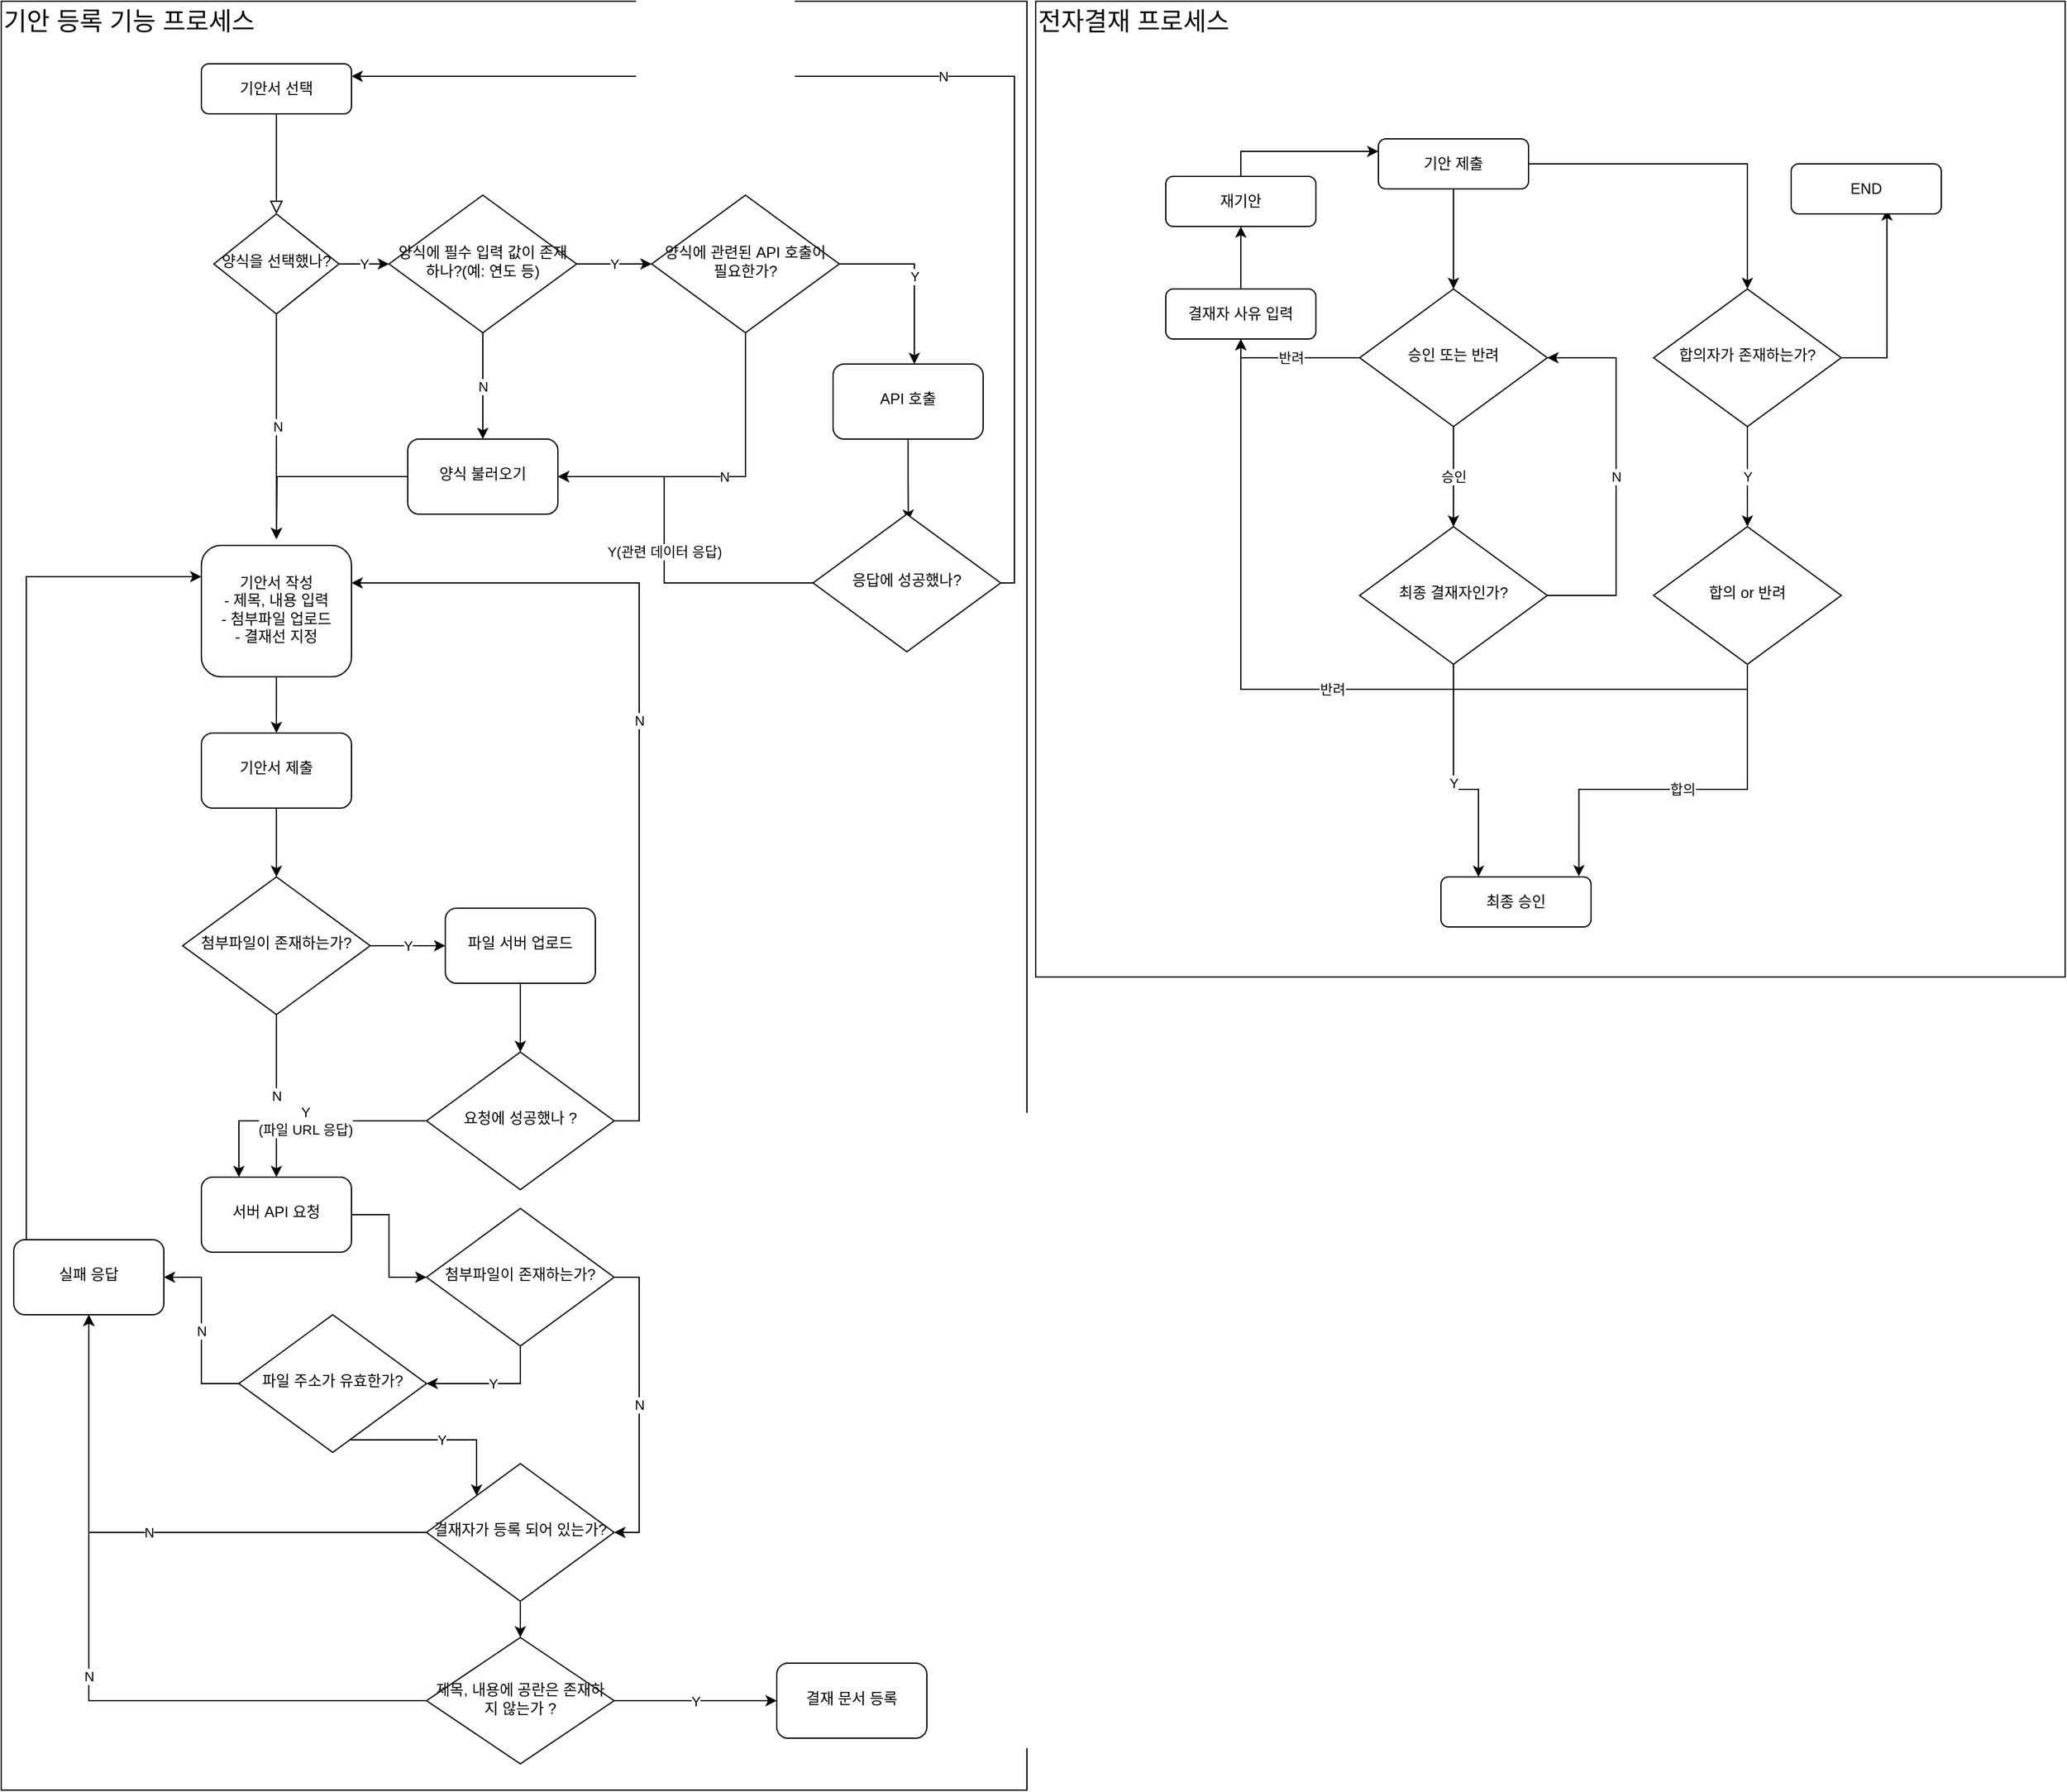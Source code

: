 <mxfile version="27.0.6">
  <diagram id="C5RBs43oDa-KdzZeNtuy" name="Page-1">
    <mxGraphModel dx="1878" dy="1045" grid="1" gridSize="10" guides="1" tooltips="1" connect="1" arrows="1" fold="1" page="1" pageScale="1" pageWidth="827" pageHeight="1169" math="0" shadow="0">
      <root>
        <mxCell id="WIyWlLk6GJQsqaUBKTNV-0" />
        <mxCell id="WIyWlLk6GJQsqaUBKTNV-1" parent="WIyWlLk6GJQsqaUBKTNV-0" />
        <mxCell id="X-wY6sLNJJ8y5qjuj98b-135" value="" style="rounded=0;whiteSpace=wrap;html=1;" vertex="1" parent="WIyWlLk6GJQsqaUBKTNV-1">
          <mxGeometry x="827" width="823" height="780" as="geometry" />
        </mxCell>
        <mxCell id="X-wY6sLNJJ8y5qjuj98b-111" style="edgeStyle=orthogonalEdgeStyle;rounded=0;orthogonalLoop=1;jettySize=auto;html=1;" edge="1" parent="WIyWlLk6GJQsqaUBKTNV-1" source="X-wY6sLNJJ8y5qjuj98b-62" target="X-wY6sLNJJ8y5qjuj98b-110">
          <mxGeometry relative="1" as="geometry" />
        </mxCell>
        <mxCell id="X-wY6sLNJJ8y5qjuj98b-124" value="" style="edgeStyle=orthogonalEdgeStyle;rounded=0;orthogonalLoop=1;jettySize=auto;html=1;entryX=0.5;entryY=0;entryDx=0;entryDy=0;" edge="1" parent="WIyWlLk6GJQsqaUBKTNV-1" source="X-wY6sLNJJ8y5qjuj98b-62" target="X-wY6sLNJJ8y5qjuj98b-125">
          <mxGeometry relative="1" as="geometry">
            <mxPoint x="1441.053" y="170" as="targetPoint" />
          </mxGeometry>
        </mxCell>
        <mxCell id="X-wY6sLNJJ8y5qjuj98b-62" value="기안 제출" style="rounded=1;whiteSpace=wrap;html=1;fontSize=12;glass=0;strokeWidth=1;shadow=0;" vertex="1" parent="WIyWlLk6GJQsqaUBKTNV-1">
          <mxGeometry x="1101" y="110" width="120" height="40" as="geometry" />
        </mxCell>
        <mxCell id="X-wY6sLNJJ8y5qjuj98b-108" value="전자결재 프로세스" style="text;html=1;align=left;verticalAlign=middle;whiteSpace=wrap;rounded=0;fontSize=20;" vertex="1" parent="WIyWlLk6GJQsqaUBKTNV-1">
          <mxGeometry x="827" width="299" height="30" as="geometry" />
        </mxCell>
        <mxCell id="X-wY6sLNJJ8y5qjuj98b-109" value="" style="group" vertex="1" connectable="0" parent="WIyWlLk6GJQsqaUBKTNV-1">
          <mxGeometry width="820" height="1430" as="geometry" />
        </mxCell>
        <mxCell id="X-wY6sLNJJ8y5qjuj98b-58" value="" style="rounded=0;whiteSpace=wrap;html=1;" vertex="1" parent="X-wY6sLNJJ8y5qjuj98b-109">
          <mxGeometry width="820" height="1430" as="geometry" />
        </mxCell>
        <mxCell id="WIyWlLk6GJQsqaUBKTNV-2" value="" style="rounded=0;html=1;jettySize=auto;orthogonalLoop=1;fontSize=11;endArrow=block;endFill=0;endSize=8;strokeWidth=1;shadow=0;labelBackgroundColor=none;edgeStyle=orthogonalEdgeStyle;" parent="X-wY6sLNJJ8y5qjuj98b-109" source="WIyWlLk6GJQsqaUBKTNV-3" target="WIyWlLk6GJQsqaUBKTNV-6" edge="1">
          <mxGeometry relative="1" as="geometry" />
        </mxCell>
        <mxCell id="WIyWlLk6GJQsqaUBKTNV-3" value="기안서 선택" style="rounded=1;whiteSpace=wrap;html=1;fontSize=12;glass=0;strokeWidth=1;shadow=0;" parent="X-wY6sLNJJ8y5qjuj98b-109" vertex="1">
          <mxGeometry x="160" y="50" width="120" height="40" as="geometry" />
        </mxCell>
        <mxCell id="X-wY6sLNJJ8y5qjuj98b-17" value="N" style="edgeStyle=orthogonalEdgeStyle;rounded=0;orthogonalLoop=1;jettySize=auto;html=1;" edge="1" parent="X-wY6sLNJJ8y5qjuj98b-109" source="WIyWlLk6GJQsqaUBKTNV-6">
          <mxGeometry relative="1" as="geometry">
            <mxPoint x="220" y="430" as="targetPoint" />
          </mxGeometry>
        </mxCell>
        <mxCell id="WIyWlLk6GJQsqaUBKTNV-6" value="양식을 선택했나?" style="rhombus;whiteSpace=wrap;html=1;shadow=0;fontFamily=Helvetica;fontSize=12;align=center;strokeWidth=1;spacing=6;spacingTop=-4;" parent="X-wY6sLNJJ8y5qjuj98b-109" vertex="1">
          <mxGeometry x="170" y="170" width="100" height="80" as="geometry" />
        </mxCell>
        <mxCell id="X-wY6sLNJJ8y5qjuj98b-2" value="N" style="edgeStyle=orthogonalEdgeStyle;rounded=0;orthogonalLoop=1;jettySize=auto;html=1;" edge="1" parent="X-wY6sLNJJ8y5qjuj98b-109" source="X-wY6sLNJJ8y5qjuj98b-0" target="X-wY6sLNJJ8y5qjuj98b-1">
          <mxGeometry relative="1" as="geometry" />
        </mxCell>
        <mxCell id="X-wY6sLNJJ8y5qjuj98b-0" value="양식에 필수 입력 값이 존재하나?(예: 연도 등)" style="rhombus;whiteSpace=wrap;html=1;shadow=0;fontFamily=Helvetica;fontSize=12;align=center;strokeWidth=1;spacing=6;spacingTop=-4;" vertex="1" parent="X-wY6sLNJJ8y5qjuj98b-109">
          <mxGeometry x="310" y="155" width="150" height="110" as="geometry" />
        </mxCell>
        <mxCell id="X-wY6sLNJJ8y5qjuj98b-19" style="edgeStyle=orthogonalEdgeStyle;rounded=0;orthogonalLoop=1;jettySize=auto;html=1;" edge="1" parent="X-wY6sLNJJ8y5qjuj98b-109" source="X-wY6sLNJJ8y5qjuj98b-1">
          <mxGeometry relative="1" as="geometry">
            <mxPoint x="220" y="430" as="targetPoint" />
          </mxGeometry>
        </mxCell>
        <mxCell id="X-wY6sLNJJ8y5qjuj98b-1" value="양식 불러오기" style="rounded=1;whiteSpace=wrap;html=1;shadow=0;strokeWidth=1;spacing=6;spacingTop=-4;" vertex="1" parent="X-wY6sLNJJ8y5qjuj98b-109">
          <mxGeometry x="325" y="350" width="120" height="60" as="geometry" />
        </mxCell>
        <mxCell id="X-wY6sLNJJ8y5qjuj98b-3" value="Y" style="edgeStyle=orthogonalEdgeStyle;rounded=0;orthogonalLoop=1;jettySize=auto;html=1;entryX=0;entryY=0.5;entryDx=0;entryDy=0;" edge="1" parent="X-wY6sLNJJ8y5qjuj98b-109" source="WIyWlLk6GJQsqaUBKTNV-6" target="X-wY6sLNJJ8y5qjuj98b-0">
          <mxGeometry relative="1" as="geometry">
            <mxPoint x="330" y="210" as="targetPoint" />
          </mxGeometry>
        </mxCell>
        <mxCell id="X-wY6sLNJJ8y5qjuj98b-5" value="Y" style="edgeStyle=orthogonalEdgeStyle;rounded=0;orthogonalLoop=1;jettySize=auto;html=1;" edge="1" parent="X-wY6sLNJJ8y5qjuj98b-109" source="X-wY6sLNJJ8y5qjuj98b-0" target="X-wY6sLNJJ8y5qjuj98b-6">
          <mxGeometry relative="1" as="geometry">
            <mxPoint x="625.04" y="239.52" as="targetPoint" />
          </mxGeometry>
        </mxCell>
        <mxCell id="X-wY6sLNJJ8y5qjuj98b-9" value="Y" style="edgeStyle=orthogonalEdgeStyle;rounded=0;orthogonalLoop=1;jettySize=auto;html=1;" edge="1" parent="X-wY6sLNJJ8y5qjuj98b-109" source="X-wY6sLNJJ8y5qjuj98b-6" target="X-wY6sLNJJ8y5qjuj98b-8">
          <mxGeometry relative="1" as="geometry">
            <Array as="points">
              <mxPoint x="730" y="210" />
            </Array>
          </mxGeometry>
        </mxCell>
        <mxCell id="X-wY6sLNJJ8y5qjuj98b-6" value="양식에 관련된 API 호출이 필요한가?" style="rhombus;whiteSpace=wrap;html=1;shadow=0;fontFamily=Helvetica;fontSize=12;align=center;strokeWidth=1;spacing=6;spacingTop=-4;" vertex="1" parent="X-wY6sLNJJ8y5qjuj98b-109">
          <mxGeometry x="520" y="155" width="150" height="110" as="geometry" />
        </mxCell>
        <mxCell id="X-wY6sLNJJ8y5qjuj98b-7" value="N" style="edgeStyle=orthogonalEdgeStyle;rounded=0;orthogonalLoop=1;jettySize=auto;html=1;entryX=1;entryY=0.5;entryDx=0;entryDy=0;" edge="1" parent="X-wY6sLNJJ8y5qjuj98b-109" source="X-wY6sLNJJ8y5qjuj98b-6" target="X-wY6sLNJJ8y5qjuj98b-1">
          <mxGeometry relative="1" as="geometry">
            <mxPoint x="480" y="380" as="targetPoint" />
            <Array as="points">
              <mxPoint x="595" y="380" />
            </Array>
          </mxGeometry>
        </mxCell>
        <mxCell id="X-wY6sLNJJ8y5qjuj98b-13" style="edgeStyle=orthogonalEdgeStyle;rounded=0;orthogonalLoop=1;jettySize=auto;html=1;entryX=0.508;entryY=0.048;entryDx=0;entryDy=0;entryPerimeter=0;" edge="1" parent="X-wY6sLNJJ8y5qjuj98b-109" source="X-wY6sLNJJ8y5qjuj98b-8" target="X-wY6sLNJJ8y5qjuj98b-14">
          <mxGeometry relative="1" as="geometry">
            <mxPoint x="740" y="410" as="targetPoint" />
          </mxGeometry>
        </mxCell>
        <mxCell id="X-wY6sLNJJ8y5qjuj98b-8" value="API 호출" style="rounded=1;whiteSpace=wrap;html=1;shadow=0;strokeWidth=1;spacing=6;spacingTop=-4;" vertex="1" parent="X-wY6sLNJJ8y5qjuj98b-109">
          <mxGeometry x="665" y="290" width="120" height="60" as="geometry" />
        </mxCell>
        <mxCell id="X-wY6sLNJJ8y5qjuj98b-15" value="Y(관련 데이터 응답)" style="edgeStyle=orthogonalEdgeStyle;rounded=0;orthogonalLoop=1;jettySize=auto;html=1;entryX=1;entryY=0.5;entryDx=0;entryDy=0;" edge="1" parent="X-wY6sLNJJ8y5qjuj98b-109" source="X-wY6sLNJJ8y5qjuj98b-14" target="X-wY6sLNJJ8y5qjuj98b-1">
          <mxGeometry relative="1" as="geometry">
            <mxPoint x="460" y="380" as="targetPoint" />
            <Array as="points">
              <mxPoint x="530" y="465" />
              <mxPoint x="530" y="380" />
            </Array>
          </mxGeometry>
        </mxCell>
        <mxCell id="X-wY6sLNJJ8y5qjuj98b-16" value="N" style="edgeStyle=orthogonalEdgeStyle;rounded=0;orthogonalLoop=1;jettySize=auto;html=1;entryX=1;entryY=0.25;entryDx=0;entryDy=0;" edge="1" parent="X-wY6sLNJJ8y5qjuj98b-109" source="X-wY6sLNJJ8y5qjuj98b-14" target="WIyWlLk6GJQsqaUBKTNV-3">
          <mxGeometry relative="1" as="geometry">
            <Array as="points">
              <mxPoint x="810" y="465" />
              <mxPoint x="810" y="60" />
            </Array>
          </mxGeometry>
        </mxCell>
        <mxCell id="X-wY6sLNJJ8y5qjuj98b-14" value="응답에 성공했나?" style="rhombus;whiteSpace=wrap;html=1;shadow=0;fontFamily=Helvetica;fontSize=12;align=center;strokeWidth=1;spacing=6;spacingTop=-4;" vertex="1" parent="X-wY6sLNJJ8y5qjuj98b-109">
          <mxGeometry x="649" y="410" width="150" height="110" as="geometry" />
        </mxCell>
        <mxCell id="X-wY6sLNJJ8y5qjuj98b-21" style="edgeStyle=orthogonalEdgeStyle;rounded=0;orthogonalLoop=1;jettySize=auto;html=1;entryX=0.5;entryY=0;entryDx=0;entryDy=0;" edge="1" parent="X-wY6sLNJJ8y5qjuj98b-109" source="X-wY6sLNJJ8y5qjuj98b-18" target="X-wY6sLNJJ8y5qjuj98b-20">
          <mxGeometry relative="1" as="geometry" />
        </mxCell>
        <mxCell id="X-wY6sLNJJ8y5qjuj98b-18" value="기안서 작성&lt;div&gt;- 제목, 내용 입력&lt;/div&gt;&lt;div&gt;- 첨부파일 업로드&lt;/div&gt;&lt;div&gt;- 결재선 지정&lt;/div&gt;" style="rounded=1;whiteSpace=wrap;html=1;shadow=0;strokeWidth=1;spacing=6;spacingTop=-4;align=center;" vertex="1" parent="X-wY6sLNJJ8y5qjuj98b-109">
          <mxGeometry x="160" y="435" width="120" height="105" as="geometry" />
        </mxCell>
        <mxCell id="X-wY6sLNJJ8y5qjuj98b-24" style="edgeStyle=orthogonalEdgeStyle;rounded=0;orthogonalLoop=1;jettySize=auto;html=1;entryX=0.5;entryY=0;entryDx=0;entryDy=0;" edge="1" parent="X-wY6sLNJJ8y5qjuj98b-109" source="X-wY6sLNJJ8y5qjuj98b-20" target="X-wY6sLNJJ8y5qjuj98b-23">
          <mxGeometry relative="1" as="geometry" />
        </mxCell>
        <mxCell id="X-wY6sLNJJ8y5qjuj98b-20" value="기안서 제출" style="rounded=1;whiteSpace=wrap;html=1;shadow=0;strokeWidth=1;spacing=6;spacingTop=-4;" vertex="1" parent="X-wY6sLNJJ8y5qjuj98b-109">
          <mxGeometry x="160" y="585" width="120" height="60" as="geometry" />
        </mxCell>
        <mxCell id="X-wY6sLNJJ8y5qjuj98b-28" value="Y" style="edgeStyle=orthogonalEdgeStyle;rounded=0;orthogonalLoop=1;jettySize=auto;html=1;" edge="1" parent="X-wY6sLNJJ8y5qjuj98b-109" source="X-wY6sLNJJ8y5qjuj98b-23" target="X-wY6sLNJJ8y5qjuj98b-27">
          <mxGeometry relative="1" as="geometry" />
        </mxCell>
        <mxCell id="X-wY6sLNJJ8y5qjuj98b-30" value="N" style="edgeStyle=orthogonalEdgeStyle;rounded=0;orthogonalLoop=1;jettySize=auto;html=1;" edge="1" parent="X-wY6sLNJJ8y5qjuj98b-109" source="X-wY6sLNJJ8y5qjuj98b-23" target="X-wY6sLNJJ8y5qjuj98b-29">
          <mxGeometry relative="1" as="geometry" />
        </mxCell>
        <mxCell id="X-wY6sLNJJ8y5qjuj98b-23" value="첨부파일이 존재하는가?" style="rhombus;whiteSpace=wrap;html=1;shadow=0;fontFamily=Helvetica;fontSize=12;align=center;strokeWidth=1;spacing=6;spacingTop=-4;" vertex="1" parent="X-wY6sLNJJ8y5qjuj98b-109">
          <mxGeometry x="145" y="700" width="150" height="110" as="geometry" />
        </mxCell>
        <mxCell id="X-wY6sLNJJ8y5qjuj98b-34" style="edgeStyle=orthogonalEdgeStyle;rounded=0;orthogonalLoop=1;jettySize=auto;html=1;entryX=0.5;entryY=0;entryDx=0;entryDy=0;" edge="1" parent="X-wY6sLNJJ8y5qjuj98b-109" source="X-wY6sLNJJ8y5qjuj98b-27" target="X-wY6sLNJJ8y5qjuj98b-33">
          <mxGeometry relative="1" as="geometry" />
        </mxCell>
        <mxCell id="X-wY6sLNJJ8y5qjuj98b-27" value="파일 서버 업로드" style="rounded=1;whiteSpace=wrap;html=1;shadow=0;strokeWidth=1;spacing=6;spacingTop=-4;" vertex="1" parent="X-wY6sLNJJ8y5qjuj98b-109">
          <mxGeometry x="355" y="725" width="120" height="60" as="geometry" />
        </mxCell>
        <mxCell id="X-wY6sLNJJ8y5qjuj98b-48" style="edgeStyle=orthogonalEdgeStyle;rounded=0;orthogonalLoop=1;jettySize=auto;html=1;" edge="1" parent="X-wY6sLNJJ8y5qjuj98b-109" source="X-wY6sLNJJ8y5qjuj98b-29" target="X-wY6sLNJJ8y5qjuj98b-47">
          <mxGeometry relative="1" as="geometry" />
        </mxCell>
        <mxCell id="X-wY6sLNJJ8y5qjuj98b-29" value="서버 API 요청" style="rounded=1;whiteSpace=wrap;html=1;shadow=0;strokeWidth=1;spacing=6;spacingTop=-4;" vertex="1" parent="X-wY6sLNJJ8y5qjuj98b-109">
          <mxGeometry x="160" y="940" width="120" height="60" as="geometry" />
        </mxCell>
        <mxCell id="X-wY6sLNJJ8y5qjuj98b-35" value="Y&lt;div&gt;(파일 URL 응답)&lt;/div&gt;" style="edgeStyle=orthogonalEdgeStyle;rounded=0;orthogonalLoop=1;jettySize=auto;html=1;" edge="1" parent="X-wY6sLNJJ8y5qjuj98b-109" source="X-wY6sLNJJ8y5qjuj98b-33">
          <mxGeometry relative="1" as="geometry">
            <mxPoint x="190" y="940" as="targetPoint" />
            <Array as="points">
              <mxPoint x="190" y="895" />
              <mxPoint x="190" y="940" />
            </Array>
            <mxPoint as="offset" />
          </mxGeometry>
        </mxCell>
        <mxCell id="X-wY6sLNJJ8y5qjuj98b-33" value="요청에 성공했나 ?" style="rhombus;whiteSpace=wrap;html=1;shadow=0;fontFamily=Helvetica;fontSize=12;align=center;strokeWidth=1;spacing=6;spacingTop=-4;" vertex="1" parent="X-wY6sLNJJ8y5qjuj98b-109">
          <mxGeometry x="340" y="840" width="150" height="110" as="geometry" />
        </mxCell>
        <mxCell id="X-wY6sLNJJ8y5qjuj98b-36" value="N" style="edgeStyle=orthogonalEdgeStyle;rounded=0;orthogonalLoop=1;jettySize=auto;html=1;" edge="1" parent="X-wY6sLNJJ8y5qjuj98b-109" source="X-wY6sLNJJ8y5qjuj98b-33">
          <mxGeometry relative="1" as="geometry">
            <mxPoint x="280" y="465" as="targetPoint" />
            <Array as="points">
              <mxPoint x="510" y="895" />
              <mxPoint x="510" y="465" />
            </Array>
          </mxGeometry>
        </mxCell>
        <mxCell id="X-wY6sLNJJ8y5qjuj98b-40" value="N" style="edgeStyle=orthogonalEdgeStyle;rounded=0;orthogonalLoop=1;jettySize=auto;html=1;entryX=0.5;entryY=1;entryDx=0;entryDy=0;" edge="1" parent="X-wY6sLNJJ8y5qjuj98b-109" source="X-wY6sLNJJ8y5qjuj98b-37" target="X-wY6sLNJJ8y5qjuj98b-39">
          <mxGeometry relative="1" as="geometry" />
        </mxCell>
        <mxCell id="X-wY6sLNJJ8y5qjuj98b-43" style="edgeStyle=orthogonalEdgeStyle;rounded=0;orthogonalLoop=1;jettySize=auto;html=1;entryX=0.5;entryY=0;entryDx=0;entryDy=0;" edge="1" parent="X-wY6sLNJJ8y5qjuj98b-109" source="X-wY6sLNJJ8y5qjuj98b-37" target="X-wY6sLNJJ8y5qjuj98b-42">
          <mxGeometry relative="1" as="geometry" />
        </mxCell>
        <mxCell id="X-wY6sLNJJ8y5qjuj98b-37" value="결재자가 등록 되어 있는가?" style="rhombus;whiteSpace=wrap;html=1;shadow=0;fontFamily=Helvetica;fontSize=12;align=center;strokeWidth=1;spacing=6;spacingTop=-4;" vertex="1" parent="X-wY6sLNJJ8y5qjuj98b-109">
          <mxGeometry x="340" y="1169" width="150" height="110" as="geometry" />
        </mxCell>
        <mxCell id="X-wY6sLNJJ8y5qjuj98b-39" value="실패 응답" style="rounded=1;whiteSpace=wrap;html=1;shadow=0;strokeWidth=1;spacing=6;spacingTop=-4;" vertex="1" parent="X-wY6sLNJJ8y5qjuj98b-109">
          <mxGeometry x="10" y="990" width="120" height="60" as="geometry" />
        </mxCell>
        <mxCell id="X-wY6sLNJJ8y5qjuj98b-41" style="edgeStyle=orthogonalEdgeStyle;rounded=0;orthogonalLoop=1;jettySize=auto;html=1;" edge="1" parent="X-wY6sLNJJ8y5qjuj98b-109" source="X-wY6sLNJJ8y5qjuj98b-39">
          <mxGeometry relative="1" as="geometry">
            <mxPoint x="160" y="460" as="targetPoint" />
            <Array as="points">
              <mxPoint x="20" y="460" />
            </Array>
          </mxGeometry>
        </mxCell>
        <mxCell id="X-wY6sLNJJ8y5qjuj98b-44" value="N" style="edgeStyle=orthogonalEdgeStyle;rounded=0;orthogonalLoop=1;jettySize=auto;html=1;entryX=0.5;entryY=1;entryDx=0;entryDy=0;" edge="1" parent="X-wY6sLNJJ8y5qjuj98b-109" source="X-wY6sLNJJ8y5qjuj98b-42" target="X-wY6sLNJJ8y5qjuj98b-39">
          <mxGeometry relative="1" as="geometry" />
        </mxCell>
        <mxCell id="X-wY6sLNJJ8y5qjuj98b-55" value="Y" style="edgeStyle=orthogonalEdgeStyle;rounded=0;orthogonalLoop=1;jettySize=auto;html=1;entryX=0;entryY=0.5;entryDx=0;entryDy=0;" edge="1" parent="X-wY6sLNJJ8y5qjuj98b-109" source="X-wY6sLNJJ8y5qjuj98b-42" target="X-wY6sLNJJ8y5qjuj98b-56">
          <mxGeometry relative="1" as="geometry">
            <mxPoint x="600" y="1358.5" as="targetPoint" />
          </mxGeometry>
        </mxCell>
        <mxCell id="X-wY6sLNJJ8y5qjuj98b-42" value="제목, 내용에 공란은 존재하지 않는가 ?" style="rhombus;whiteSpace=wrap;html=1;shadow=0;fontFamily=Helvetica;fontSize=12;align=center;strokeWidth=1;spacing=6;spacingTop=-4;" vertex="1" parent="X-wY6sLNJJ8y5qjuj98b-109">
          <mxGeometry x="340" y="1308" width="150" height="101" as="geometry" />
        </mxCell>
        <mxCell id="X-wY6sLNJJ8y5qjuj98b-51" value="Y" style="edgeStyle=orthogonalEdgeStyle;rounded=0;orthogonalLoop=1;jettySize=auto;html=1;entryX=1;entryY=0.5;entryDx=0;entryDy=0;" edge="1" parent="X-wY6sLNJJ8y5qjuj98b-109" source="X-wY6sLNJJ8y5qjuj98b-47" target="X-wY6sLNJJ8y5qjuj98b-49">
          <mxGeometry relative="1" as="geometry" />
        </mxCell>
        <mxCell id="X-wY6sLNJJ8y5qjuj98b-52" value="N" style="edgeStyle=orthogonalEdgeStyle;rounded=0;orthogonalLoop=1;jettySize=auto;html=1;entryX=1;entryY=0.5;entryDx=0;entryDy=0;" edge="1" parent="X-wY6sLNJJ8y5qjuj98b-109" source="X-wY6sLNJJ8y5qjuj98b-47" target="X-wY6sLNJJ8y5qjuj98b-37">
          <mxGeometry relative="1" as="geometry">
            <Array as="points">
              <mxPoint x="510" y="1020" />
              <mxPoint x="510" y="1224" />
            </Array>
          </mxGeometry>
        </mxCell>
        <mxCell id="X-wY6sLNJJ8y5qjuj98b-47" value="첨부파일이 존재하는가?" style="rhombus;whiteSpace=wrap;html=1;shadow=0;fontFamily=Helvetica;fontSize=12;align=center;strokeWidth=1;spacing=6;spacingTop=-4;" vertex="1" parent="X-wY6sLNJJ8y5qjuj98b-109">
          <mxGeometry x="340" y="965" width="150" height="110" as="geometry" />
        </mxCell>
        <mxCell id="X-wY6sLNJJ8y5qjuj98b-53" value="N" style="edgeStyle=orthogonalEdgeStyle;rounded=0;orthogonalLoop=1;jettySize=auto;html=1;" edge="1" parent="X-wY6sLNJJ8y5qjuj98b-109" source="X-wY6sLNJJ8y5qjuj98b-49" target="X-wY6sLNJJ8y5qjuj98b-39">
          <mxGeometry relative="1" as="geometry" />
        </mxCell>
        <mxCell id="X-wY6sLNJJ8y5qjuj98b-54" value="Y" style="edgeStyle=orthogonalEdgeStyle;rounded=0;orthogonalLoop=1;jettySize=auto;html=1;" edge="1" parent="X-wY6sLNJJ8y5qjuj98b-109" source="X-wY6sLNJJ8y5qjuj98b-49" target="X-wY6sLNJJ8y5qjuj98b-37">
          <mxGeometry relative="1" as="geometry">
            <Array as="points">
              <mxPoint x="380" y="1150" />
            </Array>
          </mxGeometry>
        </mxCell>
        <mxCell id="X-wY6sLNJJ8y5qjuj98b-49" value="파일 주소가 유효한가?" style="rhombus;whiteSpace=wrap;html=1;shadow=0;fontFamily=Helvetica;fontSize=12;align=center;strokeWidth=1;spacing=6;spacingTop=-4;" vertex="1" parent="X-wY6sLNJJ8y5qjuj98b-109">
          <mxGeometry x="190" y="1050" width="150" height="110" as="geometry" />
        </mxCell>
        <mxCell id="X-wY6sLNJJ8y5qjuj98b-56" value="결재 문서 등록" style="rounded=1;whiteSpace=wrap;html=1;shadow=0;strokeWidth=1;spacing=6;spacingTop=-4;" vertex="1" parent="X-wY6sLNJJ8y5qjuj98b-109">
          <mxGeometry x="620" y="1328.5" width="120" height="60" as="geometry" />
        </mxCell>
        <mxCell id="X-wY6sLNJJ8y5qjuj98b-57" value="기안 등록 기능 프로세스" style="text;html=1;align=left;verticalAlign=middle;whiteSpace=wrap;rounded=0;fontSize=20;" vertex="1" parent="X-wY6sLNJJ8y5qjuj98b-109">
          <mxGeometry width="240" height="30" as="geometry" />
        </mxCell>
        <mxCell id="X-wY6sLNJJ8y5qjuj98b-114" value="승인" style="edgeStyle=orthogonalEdgeStyle;rounded=0;orthogonalLoop=1;jettySize=auto;html=1;" edge="1" parent="WIyWlLk6GJQsqaUBKTNV-1" source="X-wY6sLNJJ8y5qjuj98b-110" target="X-wY6sLNJJ8y5qjuj98b-113">
          <mxGeometry relative="1" as="geometry" />
        </mxCell>
        <mxCell id="X-wY6sLNJJ8y5qjuj98b-118" value="반려" style="edgeStyle=orthogonalEdgeStyle;rounded=0;orthogonalLoop=1;jettySize=auto;html=1;entryX=0.5;entryY=1;entryDx=0;entryDy=0;" edge="1" parent="WIyWlLk6GJQsqaUBKTNV-1" source="X-wY6sLNJJ8y5qjuj98b-110" target="X-wY6sLNJJ8y5qjuj98b-116">
          <mxGeometry relative="1" as="geometry">
            <Array as="points">
              <mxPoint x="991" y="285" />
            </Array>
          </mxGeometry>
        </mxCell>
        <mxCell id="X-wY6sLNJJ8y5qjuj98b-110" value="승인 또는 반려" style="rhombus;whiteSpace=wrap;html=1;shadow=0;fontFamily=Helvetica;fontSize=12;align=center;strokeWidth=1;spacing=6;spacingTop=-4;" vertex="1" parent="WIyWlLk6GJQsqaUBKTNV-1">
          <mxGeometry x="1086" y="230" width="150" height="110" as="geometry" />
        </mxCell>
        <mxCell id="X-wY6sLNJJ8y5qjuj98b-115" value="N" style="edgeStyle=orthogonalEdgeStyle;rounded=0;orthogonalLoop=1;jettySize=auto;html=1;entryX=1;entryY=0.5;entryDx=0;entryDy=0;" edge="1" parent="WIyWlLk6GJQsqaUBKTNV-1" source="X-wY6sLNJJ8y5qjuj98b-113" target="X-wY6sLNJJ8y5qjuj98b-110">
          <mxGeometry relative="1" as="geometry">
            <Array as="points">
              <mxPoint x="1291" y="475" />
              <mxPoint x="1291" y="285" />
            </Array>
          </mxGeometry>
        </mxCell>
        <mxCell id="X-wY6sLNJJ8y5qjuj98b-122" value="Y" style="edgeStyle=orthogonalEdgeStyle;rounded=0;orthogonalLoop=1;jettySize=auto;html=1;entryX=0.25;entryY=0;entryDx=0;entryDy=0;" edge="1" parent="WIyWlLk6GJQsqaUBKTNV-1" source="X-wY6sLNJJ8y5qjuj98b-113" target="X-wY6sLNJJ8y5qjuj98b-134">
          <mxGeometry relative="1" as="geometry">
            <mxPoint x="1161" y="670" as="targetPoint" />
            <Array as="points">
              <mxPoint x="1161" y="630" />
              <mxPoint x="1181" y="630" />
            </Array>
          </mxGeometry>
        </mxCell>
        <mxCell id="X-wY6sLNJJ8y5qjuj98b-113" value="최종 결재자인가?" style="rhombus;whiteSpace=wrap;html=1;shadow=0;fontFamily=Helvetica;fontSize=12;align=center;strokeWidth=1;spacing=6;spacingTop=-4;" vertex="1" parent="WIyWlLk6GJQsqaUBKTNV-1">
          <mxGeometry x="1086" y="420" width="150" height="110" as="geometry" />
        </mxCell>
        <mxCell id="X-wY6sLNJJ8y5qjuj98b-119" value="" style="edgeStyle=orthogonalEdgeStyle;rounded=0;orthogonalLoop=1;jettySize=auto;html=1;" edge="1" parent="WIyWlLk6GJQsqaUBKTNV-1" source="X-wY6sLNJJ8y5qjuj98b-116" target="X-wY6sLNJJ8y5qjuj98b-117">
          <mxGeometry relative="1" as="geometry" />
        </mxCell>
        <mxCell id="X-wY6sLNJJ8y5qjuj98b-116" value="결재자 사유 입력" style="rounded=1;whiteSpace=wrap;html=1;fontSize=12;glass=0;strokeWidth=1;shadow=0;" vertex="1" parent="WIyWlLk6GJQsqaUBKTNV-1">
          <mxGeometry x="931" y="230" width="120" height="40" as="geometry" />
        </mxCell>
        <mxCell id="X-wY6sLNJJ8y5qjuj98b-120" style="edgeStyle=orthogonalEdgeStyle;rounded=0;orthogonalLoop=1;jettySize=auto;html=1;entryX=0;entryY=0.25;entryDx=0;entryDy=0;" edge="1" parent="WIyWlLk6GJQsqaUBKTNV-1" source="X-wY6sLNJJ8y5qjuj98b-117" target="X-wY6sLNJJ8y5qjuj98b-62">
          <mxGeometry relative="1" as="geometry">
            <Array as="points">
              <mxPoint x="991" y="120" />
            </Array>
          </mxGeometry>
        </mxCell>
        <mxCell id="X-wY6sLNJJ8y5qjuj98b-117" value="재기안" style="rounded=1;whiteSpace=wrap;html=1;fontSize=12;glass=0;strokeWidth=1;shadow=0;" vertex="1" parent="WIyWlLk6GJQsqaUBKTNV-1">
          <mxGeometry x="931" y="140" width="120" height="40" as="geometry" />
        </mxCell>
        <mxCell id="X-wY6sLNJJ8y5qjuj98b-127" value="Y" style="edgeStyle=orthogonalEdgeStyle;rounded=0;orthogonalLoop=1;jettySize=auto;html=1;" edge="1" parent="WIyWlLk6GJQsqaUBKTNV-1" source="X-wY6sLNJJ8y5qjuj98b-125" target="X-wY6sLNJJ8y5qjuj98b-126">
          <mxGeometry relative="1" as="geometry" />
        </mxCell>
        <mxCell id="X-wY6sLNJJ8y5qjuj98b-130" value="" style="edgeStyle=orthogonalEdgeStyle;rounded=0;orthogonalLoop=1;jettySize=auto;html=1;entryX=0.638;entryY=0.909;entryDx=0;entryDy=0;entryPerimeter=0;" edge="1" parent="WIyWlLk6GJQsqaUBKTNV-1" target="X-wY6sLNJJ8y5qjuj98b-131">
          <mxGeometry relative="1" as="geometry">
            <mxPoint x="1469" y="285.0" as="sourcePoint" />
            <mxPoint x="1499" y="230" as="targetPoint" />
            <Array as="points">
              <mxPoint x="1508" y="285" />
            </Array>
          </mxGeometry>
        </mxCell>
        <mxCell id="X-wY6sLNJJ8y5qjuj98b-125" value="합의자가 존재하는가?" style="rhombus;whiteSpace=wrap;html=1;shadow=0;fontFamily=Helvetica;fontSize=12;align=center;strokeWidth=1;spacing=6;spacingTop=-4;" vertex="1" parent="WIyWlLk6GJQsqaUBKTNV-1">
          <mxGeometry x="1321" y="230" width="150" height="110" as="geometry" />
        </mxCell>
        <mxCell id="X-wY6sLNJJ8y5qjuj98b-128" value="반려" style="edgeStyle=orthogonalEdgeStyle;rounded=0;orthogonalLoop=1;jettySize=auto;html=1;entryX=0.5;entryY=1;entryDx=0;entryDy=0;" edge="1" parent="WIyWlLk6GJQsqaUBKTNV-1" source="X-wY6sLNJJ8y5qjuj98b-126" target="X-wY6sLNJJ8y5qjuj98b-116">
          <mxGeometry relative="1" as="geometry">
            <Array as="points">
              <mxPoint x="1396" y="550" />
              <mxPoint x="991" y="550" />
            </Array>
          </mxGeometry>
        </mxCell>
        <mxCell id="X-wY6sLNJJ8y5qjuj98b-133" value="합의" style="edgeStyle=orthogonalEdgeStyle;rounded=0;orthogonalLoop=1;jettySize=auto;html=1;entryX=0.919;entryY=-0.012;entryDx=0;entryDy=0;entryPerimeter=0;" edge="1" parent="WIyWlLk6GJQsqaUBKTNV-1" source="X-wY6sLNJJ8y5qjuj98b-126" target="X-wY6sLNJJ8y5qjuj98b-134">
          <mxGeometry relative="1" as="geometry">
            <mxPoint x="1251" y="690" as="targetPoint" />
            <Array as="points">
              <mxPoint x="1396" y="630" />
              <mxPoint x="1261" y="630" />
            </Array>
          </mxGeometry>
        </mxCell>
        <mxCell id="X-wY6sLNJJ8y5qjuj98b-126" value="합의 or 반려" style="rhombus;whiteSpace=wrap;html=1;shadow=0;fontFamily=Helvetica;fontSize=12;align=center;strokeWidth=1;spacing=6;spacingTop=-4;" vertex="1" parent="WIyWlLk6GJQsqaUBKTNV-1">
          <mxGeometry x="1321" y="420" width="150" height="110" as="geometry" />
        </mxCell>
        <mxCell id="X-wY6sLNJJ8y5qjuj98b-131" value="END" style="rounded=1;whiteSpace=wrap;html=1;fontSize=12;glass=0;strokeWidth=1;shadow=0;" vertex="1" parent="WIyWlLk6GJQsqaUBKTNV-1">
          <mxGeometry x="1431" y="130" width="120" height="40" as="geometry" />
        </mxCell>
        <mxCell id="X-wY6sLNJJ8y5qjuj98b-134" value="최종 승인" style="rounded=1;whiteSpace=wrap;html=1;fontSize=12;glass=0;strokeWidth=1;shadow=0;" vertex="1" parent="WIyWlLk6GJQsqaUBKTNV-1">
          <mxGeometry x="1151" y="700" width="120" height="40" as="geometry" />
        </mxCell>
      </root>
    </mxGraphModel>
  </diagram>
</mxfile>
